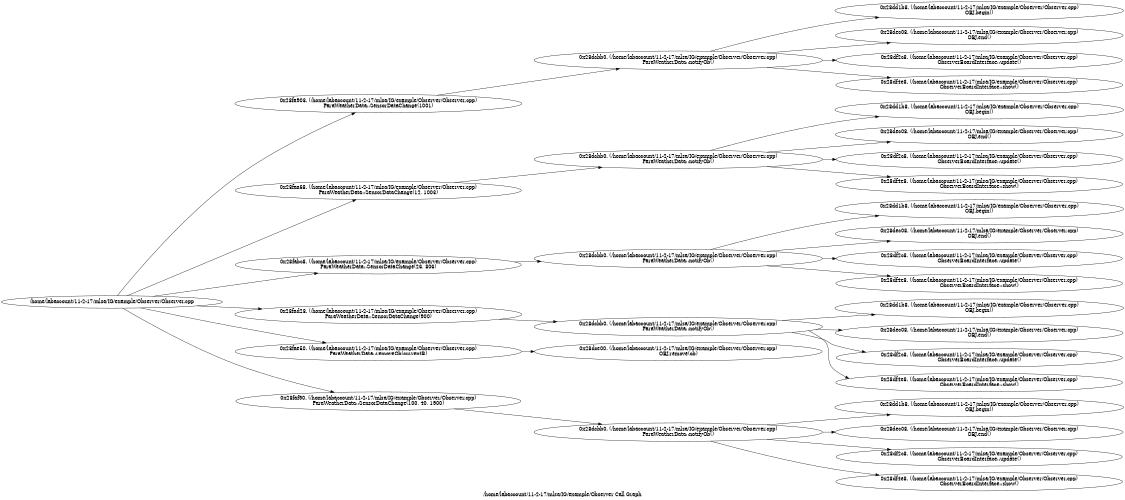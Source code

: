 digraph "/home/labaccount/11-2-17/mlsa/IG/example/Observer Call Graph" {
	graph [dpi=300
		rankdir=LR
		size="7.5, 10"
		label="/home/labaccount/11-2-17/mlsa/IG/example/Observer Call Graph"
	];

	Node0x160530707 [shape=oval, label="/home/labaccount/11-2-17/mlsa/IG/example/Observer/Observer.cpp"];
	Node0x335621411 [shape=oval, label="0x28fa908. (/home/labaccount/11-2-17/mlsa/IG/example/Observer/Observer.cpp)\nParaWeatherData::SensorDataChange(1001)"];
	Node0x160530707 -> Node0x335621411;
	Node0x199969573 [shape=oval, label="0x28faa68. (/home/labaccount/11-2-17/mlsa/IG/example/Observer/Observer.cpp)\nParaWeatherData::SensorDataChange(12, 1003)"];
	Node0x160530707 -> Node0x199969573;
	Node0x713032474 [shape=oval, label="0x28fabc8. (/home/labaccount/11-2-17/mlsa/IG/example/Observer/Observer.cpp)\nParaWeatherData::SensorDataChange(26, 806)"];
	Node0x160530707 -> Node0x713032474;
	Node0x946298497 [shape=oval, label="0x28fad28. (/home/labaccount/11-2-17/mlsa/IG/example/Observer/Observer.cpp)\nParaWeatherData::SensorDataChange(900)"];
	Node0x160530707 -> Node0x946298497;
	Node0x580356938 [shape=oval, label="0x28fae50. (/home/labaccount/11-2-17/mlsa/IG/example/Observer/Observer.cpp)\nParaWeatherData::removeOb(currentB)"];
	Node0x160530707 -> Node0x580356938;
	Node0x531055329 [shape=oval, label="0x28faf90. (/home/labaccount/11-2-17/mlsa/IG/example/Observer/Observer.cpp)\nParaWeatherData::SensorDataChange(100, 40, 1900)"];
	Node0x160530707 -> Node0x531055329;
	Node0x109753543 [shape=oval, label="0x28dcbb0. (/home/labaccount/11-2-17/mlsa/IG/example/Observer/Observer.cpp)\nParaWeatherData::notifyOb()"];
	Node0x335621411 -> Node0x109753543;
	Node0x123942753 [shape=oval, label="0x28dcbb0. (/home/labaccount/11-2-17/mlsa/IG/example/Observer/Observer.cpp)\nParaWeatherData::notifyOb()"];
	Node0x199969573 -> Node0x123942753;
	Node0x689625308 [shape=oval, label="0x28dcbb0. (/home/labaccount/11-2-17/mlsa/IG/example/Observer/Observer.cpp)\nParaWeatherData::notifyOb()"];
	Node0x713032474 -> Node0x689625308;
	Node0x586834558 [shape=oval, label="0x28dcbb0. (/home/labaccount/11-2-17/mlsa/IG/example/Observer/Observer.cpp)\nParaWeatherData::notifyOb()"];
	Node0x946298497 -> Node0x586834558;
	Node0x869462414 [shape=oval, label="0x28dce00. (/home/labaccount/11-2-17/mlsa/IG/example/Observer/Observer.cpp)\nOBJ.remove(ob)"];
	Node0x580356938 -> Node0x869462414;
	Node0x331828308 [shape=oval, label="0x28dcbb0. (/home/labaccount/11-2-17/mlsa/IG/example/Observer/Observer.cpp)\nParaWeatherData::notifyOb()"];
	Node0x531055329 -> Node0x331828308;
	Node0x863246881 [shape=oval, label="0x28dd1b8. (/home/labaccount/11-2-17/mlsa/IG/example/Observer/Observer.cpp)\nOBJ.begin()"];
	Node0x109753543 -> Node0x863246881;
	Node0x598451229 [shape=oval, label="0x28dec08. (/home/labaccount/11-2-17/mlsa/IG/example/Observer/Observer.cpp)\nOBJ.end()"];
	Node0x109753543 -> Node0x598451229;
	Node0x785192353 [shape=oval, label="0x28df2c8. (/home/labaccount/11-2-17/mlsa/IG/example/Observer/Observer.cpp)\nObserverBoardInterface::update()"];
	Node0x109753543 -> Node0x785192353;
	Node0x188844847 [shape=oval, label="0x28df4e8. (/home/labaccount/11-2-17/mlsa/IG/example/Observer/Observer.cpp)\nObserverBoardInterface::show()"];
	Node0x109753543 -> Node0x188844847;
	Node0x304254036 [shape=oval, label="0x28dd1b8. (/home/labaccount/11-2-17/mlsa/IG/example/Observer/Observer.cpp)\nOBJ.begin()"];
	Node0x123942753 -> Node0x304254036;
	Node0x483840421 [shape=oval, label="0x28dec08. (/home/labaccount/11-2-17/mlsa/IG/example/Observer/Observer.cpp)\nOBJ.end()"];
	Node0x123942753 -> Node0x483840421;
	Node0x135059336 [shape=oval, label="0x28df2c8. (/home/labaccount/11-2-17/mlsa/IG/example/Observer/Observer.cpp)\nObserverBoardInterface::update()"];
	Node0x123942753 -> Node0x135059336;
	Node0x216103961 [shape=oval, label="0x28df4e8. (/home/labaccount/11-2-17/mlsa/IG/example/Observer/Observer.cpp)\nObserverBoardInterface::show()"];
	Node0x123942753 -> Node0x216103961;
	Node0x990166362 [shape=oval, label="0x28dd1b8. (/home/labaccount/11-2-17/mlsa/IG/example/Observer/Observer.cpp)\nOBJ.begin()"];
	Node0x689625308 -> Node0x990166362;
	Node0x223949505 [shape=oval, label="0x28dec08. (/home/labaccount/11-2-17/mlsa/IG/example/Observer/Observer.cpp)\nOBJ.end()"];
	Node0x689625308 -> Node0x223949505;
	Node0x907628416 [shape=oval, label="0x28df2c8. (/home/labaccount/11-2-17/mlsa/IG/example/Observer/Observer.cpp)\nObserverBoardInterface::update()"];
	Node0x689625308 -> Node0x907628416;
	Node0x725058882 [shape=oval, label="0x28df4e8. (/home/labaccount/11-2-17/mlsa/IG/example/Observer/Observer.cpp)\nObserverBoardInterface::show()"];
	Node0x689625308 -> Node0x725058882;
	Node0x922285625 [shape=oval, label="0x28dd1b8. (/home/labaccount/11-2-17/mlsa/IG/example/Observer/Observer.cpp)\nOBJ.begin()"];
	Node0x586834558 -> Node0x922285625;
	Node0x456357590 [shape=oval, label="0x28dec08. (/home/labaccount/11-2-17/mlsa/IG/example/Observer/Observer.cpp)\nOBJ.end()"];
	Node0x586834558 -> Node0x456357590;
	Node0x266183142 [shape=oval, label="0x28df2c8. (/home/labaccount/11-2-17/mlsa/IG/example/Observer/Observer.cpp)\nObserverBoardInterface::update()"];
	Node0x586834558 -> Node0x266183142;
	Node0x319357741 [shape=oval, label="0x28df4e8. (/home/labaccount/11-2-17/mlsa/IG/example/Observer/Observer.cpp)\nObserverBoardInterface::show()"];
	Node0x586834558 -> Node0x319357741;
	Node0x770592135 [shape=oval, label="0x28dd1b8. (/home/labaccount/11-2-17/mlsa/IG/example/Observer/Observer.cpp)\nOBJ.begin()"];
	Node0x331828308 -> Node0x770592135;
	Node0x223589181 [shape=oval, label="0x28dec08. (/home/labaccount/11-2-17/mlsa/IG/example/Observer/Observer.cpp)\nOBJ.end()"];
	Node0x331828308 -> Node0x223589181;
	Node0x570230219 [shape=oval, label="0x28df2c8. (/home/labaccount/11-2-17/mlsa/IG/example/Observer/Observer.cpp)\nObserverBoardInterface::update()"];
	Node0x331828308 -> Node0x570230219;
	Node0x620479132 [shape=oval, label="0x28df4e8. (/home/labaccount/11-2-17/mlsa/IG/example/Observer/Observer.cpp)\nObserverBoardInterface::show()"];
	Node0x331828308 -> Node0x620479132;
}